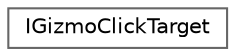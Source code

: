 digraph "Graphical Class Hierarchy"
{
 // INTERACTIVE_SVG=YES
 // LATEX_PDF_SIZE
  bgcolor="transparent";
  edge [fontname=Helvetica,fontsize=10,labelfontname=Helvetica,labelfontsize=10];
  node [fontname=Helvetica,fontsize=10,shape=box,height=0.2,width=0.4];
  rankdir="LR";
  Node0 [id="Node000000",label="IGizmoClickTarget",height=0.2,width=0.4,color="grey40", fillcolor="white", style="filled",URL="$d5/d99/classIGizmoClickTarget.html",tooltip="IGizmoClickTarget is an interface used to provide a ray-object hit test."];
}
